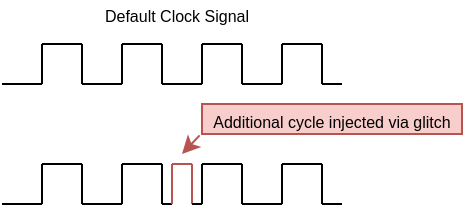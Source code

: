 <mxfile version="16.5.1" type="device"><diagram id="kz_vC-rCPiBy2TJTFQcR" name="Page-1"><mxGraphModel dx="573" dy="343" grid="1" gridSize="5" guides="1" tooltips="1" connect="1" arrows="1" fold="1" page="1" pageScale="1" pageWidth="850" pageHeight="1100" math="0" shadow="0"><root><mxCell id="0"/><mxCell id="1" parent="0"/><mxCell id="tUysU_eD7JcOvPiuQvn0-1" value="" style="endArrow=none;html=1;rounded=0;" edge="1" parent="1"><mxGeometry width="50" height="50" relative="1" as="geometry"><mxPoint x="40" y="180" as="sourcePoint"/><mxPoint x="60" y="180" as="targetPoint"/></mxGeometry></mxCell><mxCell id="tUysU_eD7JcOvPiuQvn0-2" value="" style="endArrow=none;html=1;rounded=0;" edge="1" parent="1"><mxGeometry width="50" height="50" relative="1" as="geometry"><mxPoint x="80" y="180" as="sourcePoint"/><mxPoint x="100" y="180" as="targetPoint"/></mxGeometry></mxCell><mxCell id="tUysU_eD7JcOvPiuQvn0-4" value="" style="endArrow=none;html=1;rounded=0;" edge="1" parent="1"><mxGeometry width="50" height="50" relative="1" as="geometry"><mxPoint x="120" y="180" as="sourcePoint"/><mxPoint x="140" y="180" as="targetPoint"/></mxGeometry></mxCell><mxCell id="tUysU_eD7JcOvPiuQvn0-5" value="" style="endArrow=none;html=1;rounded=0;" edge="1" parent="1"><mxGeometry width="50" height="50" relative="1" as="geometry"><mxPoint x="160" y="180" as="sourcePoint"/><mxPoint x="180" y="180" as="targetPoint"/></mxGeometry></mxCell><mxCell id="tUysU_eD7JcOvPiuQvn0-6" value="" style="endArrow=none;html=1;rounded=0;" edge="1" parent="1"><mxGeometry width="50" height="50" relative="1" as="geometry"><mxPoint x="60" y="160" as="sourcePoint"/><mxPoint x="80" y="160" as="targetPoint"/></mxGeometry></mxCell><mxCell id="tUysU_eD7JcOvPiuQvn0-7" value="" style="endArrow=none;html=1;rounded=0;" edge="1" parent="1"><mxGeometry width="50" height="50" relative="1" as="geometry"><mxPoint x="100" y="160" as="sourcePoint"/><mxPoint x="120" y="160" as="targetPoint"/></mxGeometry></mxCell><mxCell id="tUysU_eD7JcOvPiuQvn0-8" value="" style="endArrow=none;html=1;rounded=0;" edge="1" parent="1"><mxGeometry width="50" height="50" relative="1" as="geometry"><mxPoint x="140" y="160" as="sourcePoint"/><mxPoint x="160" y="160" as="targetPoint"/></mxGeometry></mxCell><mxCell id="tUysU_eD7JcOvPiuQvn0-9" value="" style="endArrow=none;html=1;rounded=0;" edge="1" parent="1"><mxGeometry width="50" height="50" relative="1" as="geometry"><mxPoint x="180" y="160" as="sourcePoint"/><mxPoint x="200" y="160" as="targetPoint"/></mxGeometry></mxCell><mxCell id="tUysU_eD7JcOvPiuQvn0-10" value="" style="endArrow=none;html=1;rounded=0;" edge="1" parent="1"><mxGeometry width="50" height="50" relative="1" as="geometry"><mxPoint x="200" y="180" as="sourcePoint"/><mxPoint x="210" y="180" as="targetPoint"/></mxGeometry></mxCell><mxCell id="tUysU_eD7JcOvPiuQvn0-11" value="" style="endArrow=none;html=1;rounded=0;" edge="1" parent="1"><mxGeometry width="50" height="50" relative="1" as="geometry"><mxPoint x="200" y="180" as="sourcePoint"/><mxPoint x="200" y="160" as="targetPoint"/></mxGeometry></mxCell><mxCell id="tUysU_eD7JcOvPiuQvn0-12" value="" style="endArrow=none;html=1;rounded=0;" edge="1" parent="1"><mxGeometry width="50" height="50" relative="1" as="geometry"><mxPoint x="180" y="180" as="sourcePoint"/><mxPoint x="180" y="160" as="targetPoint"/></mxGeometry></mxCell><mxCell id="tUysU_eD7JcOvPiuQvn0-13" value="" style="endArrow=none;html=1;rounded=0;" edge="1" parent="1"><mxGeometry width="50" height="50" relative="1" as="geometry"><mxPoint x="160" y="180" as="sourcePoint"/><mxPoint x="160" y="160" as="targetPoint"/></mxGeometry></mxCell><mxCell id="tUysU_eD7JcOvPiuQvn0-14" value="" style="endArrow=none;html=1;rounded=0;" edge="1" parent="1"><mxGeometry width="50" height="50" relative="1" as="geometry"><mxPoint x="140" y="180" as="sourcePoint"/><mxPoint x="140" y="160" as="targetPoint"/></mxGeometry></mxCell><mxCell id="tUysU_eD7JcOvPiuQvn0-15" value="" style="endArrow=none;html=1;rounded=0;" edge="1" parent="1"><mxGeometry width="50" height="50" relative="1" as="geometry"><mxPoint x="120" y="180" as="sourcePoint"/><mxPoint x="120" y="160" as="targetPoint"/></mxGeometry></mxCell><mxCell id="tUysU_eD7JcOvPiuQvn0-16" value="" style="endArrow=none;html=1;rounded=0;" edge="1" parent="1"><mxGeometry width="50" height="50" relative="1" as="geometry"><mxPoint x="100" y="180" as="sourcePoint"/><mxPoint x="100" y="160" as="targetPoint"/></mxGeometry></mxCell><mxCell id="tUysU_eD7JcOvPiuQvn0-17" value="" style="endArrow=none;html=1;rounded=0;" edge="1" parent="1"><mxGeometry width="50" height="50" relative="1" as="geometry"><mxPoint x="80" y="180" as="sourcePoint"/><mxPoint x="80" y="160" as="targetPoint"/></mxGeometry></mxCell><mxCell id="tUysU_eD7JcOvPiuQvn0-18" value="" style="endArrow=none;html=1;rounded=0;" edge="1" parent="1"><mxGeometry width="50" height="50" relative="1" as="geometry"><mxPoint x="60" y="180" as="sourcePoint"/><mxPoint x="60" y="160" as="targetPoint"/></mxGeometry></mxCell><mxCell id="tUysU_eD7JcOvPiuQvn0-19" value="" style="endArrow=none;html=1;rounded=0;" edge="1" parent="1"><mxGeometry width="50" height="50" relative="1" as="geometry"><mxPoint x="40" y="240" as="sourcePoint"/><mxPoint x="60" y="240" as="targetPoint"/></mxGeometry></mxCell><mxCell id="tUysU_eD7JcOvPiuQvn0-20" value="" style="endArrow=none;html=1;rounded=0;" edge="1" parent="1"><mxGeometry width="50" height="50" relative="1" as="geometry"><mxPoint x="80" y="240" as="sourcePoint"/><mxPoint x="100" y="240" as="targetPoint"/></mxGeometry></mxCell><mxCell id="tUysU_eD7JcOvPiuQvn0-21" value="" style="endArrow=none;html=1;rounded=0;" edge="1" parent="1"><mxGeometry width="50" height="50" relative="1" as="geometry"><mxPoint x="120" y="240" as="sourcePoint"/><mxPoint x="125" y="240" as="targetPoint"/></mxGeometry></mxCell><mxCell id="tUysU_eD7JcOvPiuQvn0-22" value="" style="endArrow=none;html=1;rounded=0;" edge="1" parent="1"><mxGeometry width="50" height="50" relative="1" as="geometry"><mxPoint x="160" y="240" as="sourcePoint"/><mxPoint x="180" y="240" as="targetPoint"/></mxGeometry></mxCell><mxCell id="tUysU_eD7JcOvPiuQvn0-23" value="" style="endArrow=none;html=1;rounded=0;" edge="1" parent="1"><mxGeometry width="50" height="50" relative="1" as="geometry"><mxPoint x="60" y="220" as="sourcePoint"/><mxPoint x="80" y="220" as="targetPoint"/></mxGeometry></mxCell><mxCell id="tUysU_eD7JcOvPiuQvn0-24" value="" style="endArrow=none;html=1;rounded=0;" edge="1" parent="1"><mxGeometry width="50" height="50" relative="1" as="geometry"><mxPoint x="100" y="220" as="sourcePoint"/><mxPoint x="120" y="220" as="targetPoint"/></mxGeometry></mxCell><mxCell id="tUysU_eD7JcOvPiuQvn0-25" value="" style="endArrow=none;html=1;rounded=0;" edge="1" parent="1"><mxGeometry width="50" height="50" relative="1" as="geometry"><mxPoint x="140" y="220" as="sourcePoint"/><mxPoint x="160" y="220" as="targetPoint"/></mxGeometry></mxCell><mxCell id="tUysU_eD7JcOvPiuQvn0-26" value="" style="endArrow=none;html=1;rounded=0;" edge="1" parent="1"><mxGeometry width="50" height="50" relative="1" as="geometry"><mxPoint x="180" y="220" as="sourcePoint"/><mxPoint x="200" y="220" as="targetPoint"/></mxGeometry></mxCell><mxCell id="tUysU_eD7JcOvPiuQvn0-27" value="" style="endArrow=none;html=1;rounded=0;" edge="1" parent="1"><mxGeometry width="50" height="50" relative="1" as="geometry"><mxPoint x="200" y="240" as="sourcePoint"/><mxPoint x="210" y="240" as="targetPoint"/></mxGeometry></mxCell><mxCell id="tUysU_eD7JcOvPiuQvn0-28" value="" style="endArrow=none;html=1;rounded=0;" edge="1" parent="1"><mxGeometry width="50" height="50" relative="1" as="geometry"><mxPoint x="200" y="240" as="sourcePoint"/><mxPoint x="200" y="220" as="targetPoint"/></mxGeometry></mxCell><mxCell id="tUysU_eD7JcOvPiuQvn0-29" value="" style="endArrow=none;html=1;rounded=0;" edge="1" parent="1"><mxGeometry width="50" height="50" relative="1" as="geometry"><mxPoint x="180" y="240" as="sourcePoint"/><mxPoint x="180" y="220" as="targetPoint"/></mxGeometry></mxCell><mxCell id="tUysU_eD7JcOvPiuQvn0-30" value="" style="endArrow=none;html=1;rounded=0;" edge="1" parent="1"><mxGeometry width="50" height="50" relative="1" as="geometry"><mxPoint x="160" y="240" as="sourcePoint"/><mxPoint x="160" y="220" as="targetPoint"/></mxGeometry></mxCell><mxCell id="tUysU_eD7JcOvPiuQvn0-31" value="" style="endArrow=none;html=1;rounded=0;" edge="1" parent="1"><mxGeometry width="50" height="50" relative="1" as="geometry"><mxPoint x="140" y="240" as="sourcePoint"/><mxPoint x="140" y="220" as="targetPoint"/></mxGeometry></mxCell><mxCell id="tUysU_eD7JcOvPiuQvn0-32" value="" style="endArrow=none;html=1;rounded=0;" edge="1" parent="1"><mxGeometry width="50" height="50" relative="1" as="geometry"><mxPoint x="120" y="240" as="sourcePoint"/><mxPoint x="120" y="220" as="targetPoint"/></mxGeometry></mxCell><mxCell id="tUysU_eD7JcOvPiuQvn0-33" value="" style="endArrow=none;html=1;rounded=0;" edge="1" parent="1"><mxGeometry width="50" height="50" relative="1" as="geometry"><mxPoint x="100" y="240" as="sourcePoint"/><mxPoint x="100" y="220" as="targetPoint"/></mxGeometry></mxCell><mxCell id="tUysU_eD7JcOvPiuQvn0-34" value="" style="endArrow=none;html=1;rounded=0;" edge="1" parent="1"><mxGeometry width="50" height="50" relative="1" as="geometry"><mxPoint x="80" y="240" as="sourcePoint"/><mxPoint x="80" y="220" as="targetPoint"/></mxGeometry></mxCell><mxCell id="tUysU_eD7JcOvPiuQvn0-35" value="" style="endArrow=none;html=1;rounded=0;" edge="1" parent="1"><mxGeometry width="50" height="50" relative="1" as="geometry"><mxPoint x="60" y="240" as="sourcePoint"/><mxPoint x="60" y="220" as="targetPoint"/></mxGeometry></mxCell><mxCell id="tUysU_eD7JcOvPiuQvn0-36" value="" style="endArrow=none;html=1;rounded=0;fillColor=#f8cecc;strokeColor=#b85450;" edge="1" parent="1"><mxGeometry width="50" height="50" relative="1" as="geometry"><mxPoint x="125" y="240" as="sourcePoint"/><mxPoint x="125" y="220" as="targetPoint"/></mxGeometry></mxCell><mxCell id="tUysU_eD7JcOvPiuQvn0-37" value="" style="endArrow=none;html=1;rounded=0;fillColor=#f8cecc;strokeColor=#b85450;" edge="1" parent="1"><mxGeometry width="50" height="50" relative="1" as="geometry"><mxPoint x="135" y="240" as="sourcePoint"/><mxPoint x="135" y="220" as="targetPoint"/></mxGeometry></mxCell><mxCell id="tUysU_eD7JcOvPiuQvn0-38" value="" style="endArrow=none;html=1;rounded=0;" edge="1" parent="1"><mxGeometry width="50" height="50" relative="1" as="geometry"><mxPoint x="135" y="240" as="sourcePoint"/><mxPoint x="140" y="240" as="targetPoint"/></mxGeometry></mxCell><mxCell id="tUysU_eD7JcOvPiuQvn0-39" value="" style="endArrow=none;html=1;rounded=0;fillColor=#f8cecc;strokeColor=#b85450;" edge="1" parent="1"><mxGeometry width="50" height="50" relative="1" as="geometry"><mxPoint x="125" y="220" as="sourcePoint"/><mxPoint x="135" y="220" as="targetPoint"/></mxGeometry></mxCell><mxCell id="tUysU_eD7JcOvPiuQvn0-40" value="" style="endArrow=classic;html=1;rounded=0;exitX=-0.009;exitY=1.044;exitDx=0;exitDy=0;exitPerimeter=0;fillColor=#f8cecc;strokeColor=#b85450;" edge="1" parent="1" source="tUysU_eD7JcOvPiuQvn0-44"><mxGeometry width="50" height="50" relative="1" as="geometry"><mxPoint x="140" y="200" as="sourcePoint"/><mxPoint x="130" y="215" as="targetPoint"/></mxGeometry></mxCell><mxCell id="tUysU_eD7JcOvPiuQvn0-43" value="&lt;font style=&quot;font-size: 8px&quot;&gt;Default Clock Signal&lt;/font&gt;" style="text;html=1;strokeColor=none;fillColor=none;align=center;verticalAlign=middle;whiteSpace=wrap;rounded=0;fontSize=11;" vertex="1" parent="1"><mxGeometry x="85" y="140" width="85" height="10" as="geometry"/></mxCell><mxCell id="tUysU_eD7JcOvPiuQvn0-44" value="&lt;font style=&quot;font-size: 8px&quot;&gt;Additional cycle injected via glitch&lt;/font&gt;" style="text;html=1;strokeColor=#b85450;fillColor=#f8cecc;align=center;verticalAlign=middle;whiteSpace=wrap;rounded=0;fontSize=11;" vertex="1" parent="1"><mxGeometry x="140" y="190" width="130" height="15" as="geometry"/></mxCell></root></mxGraphModel></diagram></mxfile>